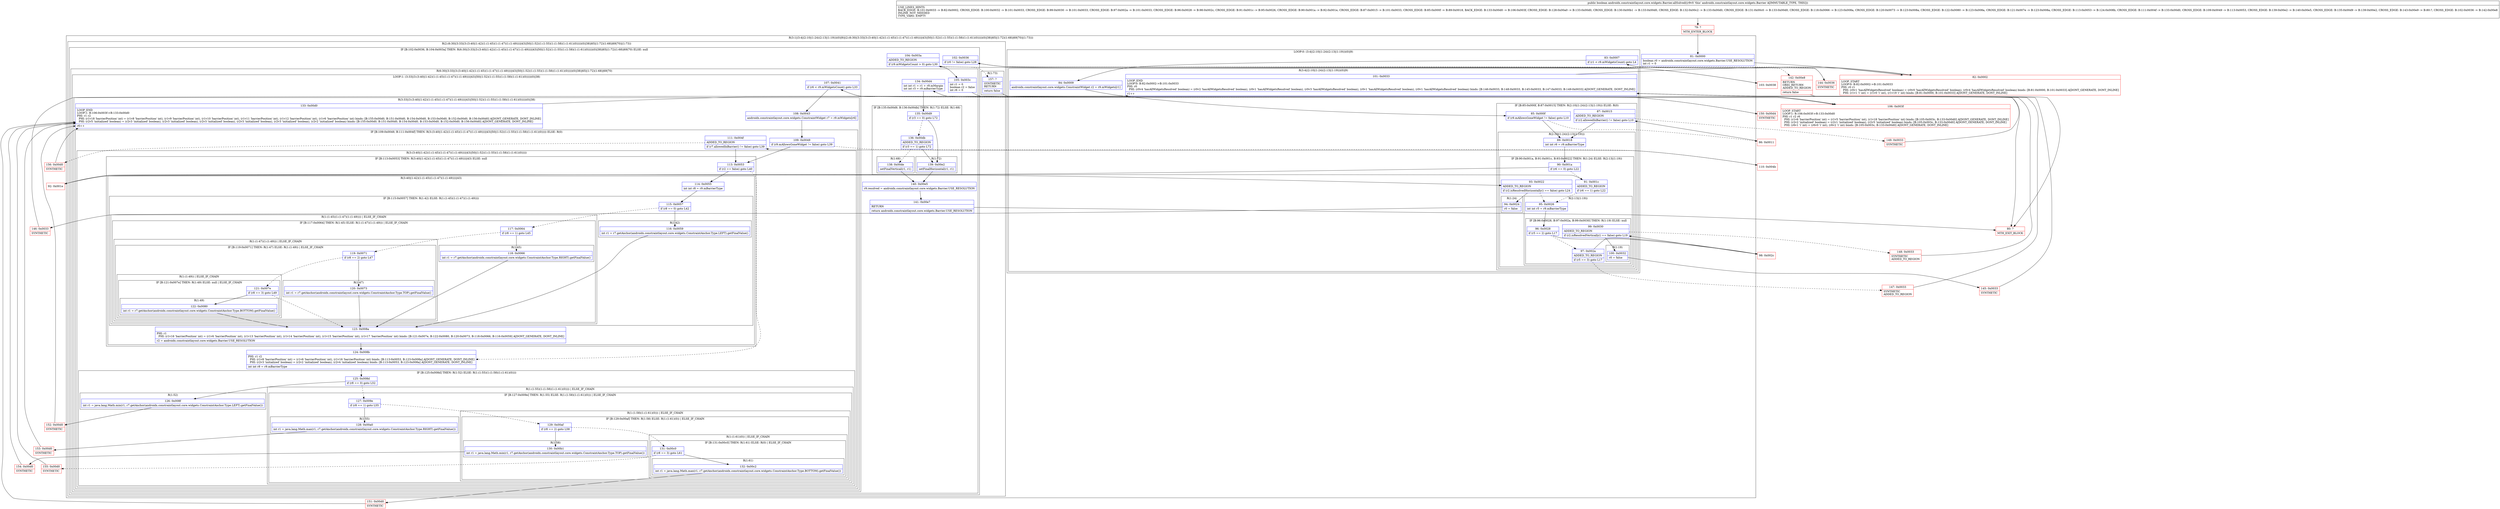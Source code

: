 digraph "CFG forandroidx.constraintlayout.core.widgets.Barrier.allSolved()Z" {
subgraph cluster_Region_692805071 {
label = "R(3:1|(3:4|(2:10|(1:24)(2:13|(1:19)))(0)|9)|(2:(6:30|(3:33|(3:(3:40|(1:42)(1:(1:45)(1:(1:47)(1:(1:49))))|43)|50|(1:52)(1:(1:55)(1:(1:58)(1:(1:61)(0)))))(0)|38)|65|(1:72)(1:68)|69|70)|(1:73)))";
node [shape=record,color=blue];
Node_81 [shape=record,label="{81\:\ 0x0000|boolean r0 = androidx.constraintlayout.core.widgets.Barrier.USE_RESOLUTION\lint r1 = 0\l}"];
subgraph cluster_LoopRegion_1928844685 {
label = "LOOP:0: (3:4|(2:10|(1:24)(2:13|(1:19)))(0)|9)";
node [shape=record,color=blue];
Node_83 [shape=record,label="{83\:\ 0x0007|if (r1 \< r9.mWidgetsCount) goto L4\l}"];
subgraph cluster_Region_1093879705 {
label = "R(3:4|(2:10|(1:24)(2:13|(1:19)))(0)|9)";
node [shape=record,color=blue];
Node_84 [shape=record,label="{84\:\ 0x0009|androidx.constraintlayout.core.widgets.ConstraintWidget r2 = r9.mWidgets[r1]\l}"];
subgraph cluster_IfRegion_1095900755 {
label = "IF [B:85:0x000f, B:87:0x0015] THEN: R(2:10|(1:24)(2:13|(1:19))) ELSE: R(0)";
node [shape=record,color=blue];
Node_85 [shape=record,label="{85\:\ 0x000f|if (r9.mAllowsGoneWidget != false) goto L10\l}"];
Node_87 [shape=record,label="{87\:\ 0x0015|ADDED_TO_REGION\l|if (r2.allowedInBarrier() != false) goto L10\l}"];
subgraph cluster_Region_974184162 {
label = "R(2:10|(1:24)(2:13|(1:19)))";
node [shape=record,color=blue];
Node_89 [shape=record,label="{89\:\ 0x0018|int int r6 = r9.mBarrierType\l}"];
subgraph cluster_IfRegion_63681788 {
label = "IF [B:90:0x001a, B:91:0x001c, B:93:0x0022] THEN: R(1:24) ELSE: R(2:13|(1:19))";
node [shape=record,color=blue];
Node_90 [shape=record,label="{90\:\ 0x001a|if (r6 == 0) goto L22\l}"];
Node_91 [shape=record,label="{91\:\ 0x001c|ADDED_TO_REGION\l|if (r6 == 1) goto L22\l}"];
Node_93 [shape=record,label="{93\:\ 0x0022|ADDED_TO_REGION\l|if (r2.isResolvedHorizontally() == false) goto L24\l}"];
subgraph cluster_Region_1148121905 {
label = "R(1:24)";
node [shape=record,color=blue];
Node_94 [shape=record,label="{94\:\ 0x0024|r0 = false\l}"];
}
subgraph cluster_Region_1801584501 {
label = "R(2:13|(1:19))";
node [shape=record,color=blue];
Node_95 [shape=record,label="{95\:\ 0x0026|int int r5 = r9.mBarrierType\l}"];
subgraph cluster_IfRegion_1637644653 {
label = "IF [B:96:0x0028, B:97:0x002a, B:99:0x0030] THEN: R(1:19) ELSE: null";
node [shape=record,color=blue];
Node_96 [shape=record,label="{96\:\ 0x0028|if (r5 == 2) goto L17\l}"];
Node_97 [shape=record,label="{97\:\ 0x002a|ADDED_TO_REGION\l|if (r5 == 3) goto L17\l}"];
Node_99 [shape=record,label="{99\:\ 0x0030|ADDED_TO_REGION\l|if (r2.isResolvedVertically() == false) goto L19\l}"];
subgraph cluster_Region_121410846 {
label = "R(1:19)";
node [shape=record,color=blue];
Node_100 [shape=record,label="{100\:\ 0x0032|r0 = false\l}"];
}
}
}
}
}
subgraph cluster_Region_1378224412 {
label = "R(0)";
node [shape=record,color=blue];
}
}
Node_101 [shape=record,label="{101\:\ 0x0033|LOOP_END\lLOOP:0: B:82:0x0002\-\>B:101:0x0033\lPHI: r0 \l  PHI: (r0v4 'hasAllWidgetsResolved' boolean) = (r0v2 'hasAllWidgetsResolved' boolean), (r0v1 'hasAllWidgetsResolved' boolean), (r0v3 'hasAllWidgetsResolved' boolean), (r0v1 'hasAllWidgetsResolved' boolean), (r0v1 'hasAllWidgetsResolved' boolean) binds: [B:146:0x0033, B:148:0x0033, B:145:0x0033, B:147:0x0033, B:149:0x0033] A[DONT_GENERATE, DONT_INLINE]\l|r1++\l}"];
}
}
subgraph cluster_Region_1175183290 {
label = "R(2:(6:30|(3:33|(3:(3:40|(1:42)(1:(1:45)(1:(1:47)(1:(1:49))))|43)|50|(1:52)(1:(1:55)(1:(1:58)(1:(1:61)(0)))))(0)|38)|65|(1:72)(1:68)|69|70)|(1:73))";
node [shape=record,color=blue];
subgraph cluster_IfRegion_18957635 {
label = "IF [B:102:0x0036, B:104:0x003a] THEN: R(6:30|(3:33|(3:(3:40|(1:42)(1:(1:45)(1:(1:47)(1:(1:49))))|43)|50|(1:52)(1:(1:55)(1:(1:58)(1:(1:61)(0)))))(0)|38)|65|(1:72)(1:68)|69|70) ELSE: null";
node [shape=record,color=blue];
Node_102 [shape=record,label="{102\:\ 0x0036|if (r0 != false) goto L28\l}"];
Node_104 [shape=record,label="{104\:\ 0x003a|ADDED_TO_REGION\l|if (r9.mWidgetsCount \> 0) goto L30\l}"];
subgraph cluster_Region_583315140 {
label = "R(6:30|(3:33|(3:(3:40|(1:42)(1:(1:45)(1:(1:47)(1:(1:49))))|43)|50|(1:52)(1:(1:55)(1:(1:58)(1:(1:61)(0)))))(0)|38)|65|(1:72)(1:68)|69|70)";
node [shape=record,color=blue];
Node_105 [shape=record,label="{105\:\ 0x003c|int r1 = 0\lboolean r2 = false\lint r6 = 0\l}"];
subgraph cluster_LoopRegion_1459860117 {
label = "LOOP:1: (3:33|(3:(3:40|(1:42)(1:(1:45)(1:(1:47)(1:(1:49))))|43)|50|(1:52)(1:(1:55)(1:(1:58)(1:(1:61)(0)))))(0)|38)";
node [shape=record,color=blue];
Node_107 [shape=record,label="{107\:\ 0x0041|if (r6 \< r9.mWidgetsCount) goto L33\l}"];
subgraph cluster_Region_2073659666 {
label = "R(3:33|(3:(3:40|(1:42)(1:(1:45)(1:(1:47)(1:(1:49))))|43)|50|(1:52)(1:(1:55)(1:(1:58)(1:(1:61)(0)))))(0)|38)";
node [shape=record,color=blue];
Node_108 [shape=record,label="{108\:\ 0x0043|androidx.constraintlayout.core.widgets.ConstraintWidget r7 = r9.mWidgets[r6]\l}"];
subgraph cluster_IfRegion_1806674654 {
label = "IF [B:109:0x0049, B:111:0x004f] THEN: R(3:(3:40|(1:42)(1:(1:45)(1:(1:47)(1:(1:49))))|43)|50|(1:52)(1:(1:55)(1:(1:58)(1:(1:61)(0))))) ELSE: R(0)";
node [shape=record,color=blue];
Node_109 [shape=record,label="{109\:\ 0x0049|if (r9.mAllowsGoneWidget != false) goto L39\l}"];
Node_111 [shape=record,label="{111\:\ 0x004f|ADDED_TO_REGION\l|if (r7.allowedInBarrier() != false) goto L39\l}"];
subgraph cluster_Region_771272686 {
label = "R(3:(3:40|(1:42)(1:(1:45)(1:(1:47)(1:(1:49))))|43)|50|(1:52)(1:(1:55)(1:(1:58)(1:(1:61)(0)))))";
node [shape=record,color=blue];
subgraph cluster_IfRegion_243543066 {
label = "IF [B:113:0x0053] THEN: R(3:40|(1:42)(1:(1:45)(1:(1:47)(1:(1:49))))|43) ELSE: null";
node [shape=record,color=blue];
Node_113 [shape=record,label="{113\:\ 0x0053|if (r2 == false) goto L40\l}"];
subgraph cluster_Region_819874646 {
label = "R(3:40|(1:42)(1:(1:45)(1:(1:47)(1:(1:49))))|43)";
node [shape=record,color=blue];
Node_114 [shape=record,label="{114\:\ 0x0055|int int r8 = r9.mBarrierType\l}"];
subgraph cluster_IfRegion_40006175 {
label = "IF [B:115:0x0057] THEN: R(1:42) ELSE: R(1:(1:45)(1:(1:47)(1:(1:49))))";
node [shape=record,color=blue];
Node_115 [shape=record,label="{115\:\ 0x0057|if (r8 == 0) goto L42\l}"];
subgraph cluster_Region_1678317552 {
label = "R(1:42)";
node [shape=record,color=blue];
Node_116 [shape=record,label="{116\:\ 0x0059|int r1 = r7.getAnchor(androidx.constraintlayout.core.widgets.ConstraintAnchor.Type.LEFT).getFinalValue()\l}"];
}
subgraph cluster_Region_406542887 {
label = "R(1:(1:45)(1:(1:47)(1:(1:49)))) | ELSE_IF_CHAIN\l";
node [shape=record,color=blue];
subgraph cluster_IfRegion_1116739964 {
label = "IF [B:117:0x0064] THEN: R(1:45) ELSE: R(1:(1:47)(1:(1:49))) | ELSE_IF_CHAIN\l";
node [shape=record,color=blue];
Node_117 [shape=record,label="{117\:\ 0x0064|if (r8 == 1) goto L45\l}"];
subgraph cluster_Region_1221734814 {
label = "R(1:45)";
node [shape=record,color=blue];
Node_118 [shape=record,label="{118\:\ 0x0066|int r1 = r7.getAnchor(androidx.constraintlayout.core.widgets.ConstraintAnchor.Type.RIGHT).getFinalValue()\l}"];
}
subgraph cluster_Region_2076040050 {
label = "R(1:(1:47)(1:(1:49))) | ELSE_IF_CHAIN\l";
node [shape=record,color=blue];
subgraph cluster_IfRegion_1777428608 {
label = "IF [B:119:0x0071] THEN: R(1:47) ELSE: R(1:(1:49)) | ELSE_IF_CHAIN\l";
node [shape=record,color=blue];
Node_119 [shape=record,label="{119\:\ 0x0071|if (r8 == 2) goto L47\l}"];
subgraph cluster_Region_1255052626 {
label = "R(1:47)";
node [shape=record,color=blue];
Node_120 [shape=record,label="{120\:\ 0x0073|int r1 = r7.getAnchor(androidx.constraintlayout.core.widgets.ConstraintAnchor.Type.TOP).getFinalValue()\l}"];
}
subgraph cluster_Region_431051760 {
label = "R(1:(1:49)) | ELSE_IF_CHAIN\l";
node [shape=record,color=blue];
subgraph cluster_IfRegion_1345420480 {
label = "IF [B:121:0x007e] THEN: R(1:49) ELSE: null | ELSE_IF_CHAIN\l";
node [shape=record,color=blue];
Node_121 [shape=record,label="{121\:\ 0x007e|if (r8 == 3) goto L49\l}"];
subgraph cluster_Region_924611572 {
label = "R(1:49)";
node [shape=record,color=blue];
Node_122 [shape=record,label="{122\:\ 0x0080|int r1 = r7.getAnchor(androidx.constraintlayout.core.widgets.ConstraintAnchor.Type.BOTTOM).getFinalValue()\l}"];
}
}
}
}
}
}
}
}
Node_123 [shape=record,label="{123\:\ 0x008a|PHI: r1 \l  PHI: (r1v16 'barrierPosition' int) = (r1v6 'barrierPosition' int), (r1v13 'barrierPosition' int), (r1v14 'barrierPosition' int), (r1v15 'barrierPosition' int), (r1v17 'barrierPosition' int) binds: [B:121:0x007e, B:122:0x0080, B:120:0x0073, B:118:0x0066, B:116:0x0059] A[DONT_GENERATE, DONT_INLINE]\l|r2 = androidx.constraintlayout.core.widgets.Barrier.USE_RESOLUTION\l}"];
}
}
Node_124 [shape=record,label="{124\:\ 0x008b|PHI: r1 r2 \l  PHI: (r1v8 'barrierPosition' int) = (r1v6 'barrierPosition' int), (r1v16 'barrierPosition' int) binds: [B:113:0x0053, B:123:0x008a] A[DONT_GENERATE, DONT_INLINE]\l  PHI: (r2v3 'initialized' boolean) = (r2v2 'initialized' boolean), (r2v4 'initialized' boolean) binds: [B:113:0x0053, B:123:0x008a] A[DONT_GENERATE, DONT_INLINE]\l|int int r8 = r9.mBarrierType\l}"];
subgraph cluster_IfRegion_485322814 {
label = "IF [B:125:0x008d] THEN: R(1:52) ELSE: R(1:(1:55)(1:(1:58)(1:(1:61)(0))))";
node [shape=record,color=blue];
Node_125 [shape=record,label="{125\:\ 0x008d|if (r8 == 0) goto L52\l}"];
subgraph cluster_Region_959625388 {
label = "R(1:52)";
node [shape=record,color=blue];
Node_126 [shape=record,label="{126\:\ 0x008f|int r1 = java.lang.Math.min(r1, r7.getAnchor(androidx.constraintlayout.core.widgets.ConstraintAnchor.Type.LEFT).getFinalValue())\l}"];
}
subgraph cluster_Region_31435123 {
label = "R(1:(1:55)(1:(1:58)(1:(1:61)(0)))) | ELSE_IF_CHAIN\l";
node [shape=record,color=blue];
subgraph cluster_IfRegion_200898918 {
label = "IF [B:127:0x009e] THEN: R(1:55) ELSE: R(1:(1:58)(1:(1:61)(0))) | ELSE_IF_CHAIN\l";
node [shape=record,color=blue];
Node_127 [shape=record,label="{127\:\ 0x009e|if (r8 == 1) goto L55\l}"];
subgraph cluster_Region_1040679718 {
label = "R(1:55)";
node [shape=record,color=blue];
Node_128 [shape=record,label="{128\:\ 0x00a0|int r1 = java.lang.Math.max(r1, r7.getAnchor(androidx.constraintlayout.core.widgets.ConstraintAnchor.Type.RIGHT).getFinalValue())\l}"];
}
subgraph cluster_Region_1140273421 {
label = "R(1:(1:58)(1:(1:61)(0))) | ELSE_IF_CHAIN\l";
node [shape=record,color=blue];
subgraph cluster_IfRegion_496425885 {
label = "IF [B:129:0x00af] THEN: R(1:58) ELSE: R(1:(1:61)(0)) | ELSE_IF_CHAIN\l";
node [shape=record,color=blue];
Node_129 [shape=record,label="{129\:\ 0x00af|if (r8 == 2) goto L58\l}"];
subgraph cluster_Region_1699942298 {
label = "R(1:58)";
node [shape=record,color=blue];
Node_130 [shape=record,label="{130\:\ 0x00b1|int r1 = java.lang.Math.min(r1, r7.getAnchor(androidx.constraintlayout.core.widgets.ConstraintAnchor.Type.TOP).getFinalValue())\l}"];
}
subgraph cluster_Region_1443107914 {
label = "R(1:(1:61)(0)) | ELSE_IF_CHAIN\l";
node [shape=record,color=blue];
subgraph cluster_IfRegion_1979289630 {
label = "IF [B:131:0x00c0] THEN: R(1:61) ELSE: R(0) | ELSE_IF_CHAIN\l";
node [shape=record,color=blue];
Node_131 [shape=record,label="{131\:\ 0x00c0|if (r8 == 3) goto L61\l}"];
subgraph cluster_Region_692382850 {
label = "R(1:61)";
node [shape=record,color=blue];
Node_132 [shape=record,label="{132\:\ 0x00c2|int r1 = java.lang.Math.max(r1, r7.getAnchor(androidx.constraintlayout.core.widgets.ConstraintAnchor.Type.BOTTOM).getFinalValue())\l}"];
}
subgraph cluster_Region_1169814441 {
label = "R(0)";
node [shape=record,color=blue];
}
}
}
}
}
}
}
}
}
subgraph cluster_Region_961633884 {
label = "R(0)";
node [shape=record,color=blue];
}
}
Node_133 [shape=record,label="{133\:\ 0x00d0|LOOP_END\lLOOP:1: B:106:0x003f\-\>B:133:0x00d0\lPHI: r1 r2 \l  PHI: (r1v18 'barrierPosition' int) = (r1v8 'barrierPosition' int), (r1v9 'barrierPosition' int), (r1v10 'barrierPosition' int), (r1v11 'barrierPosition' int), (r1v12 'barrierPosition' int), (r1v6 'barrierPosition' int) binds: [B:155:0x00d0, B:151:0x00d0, B:154:0x00d0, B:153:0x00d0, B:152:0x00d0, B:156:0x00d0] A[DONT_GENERATE, DONT_INLINE]\l  PHI: (r2v5 'initialized' boolean) = (r2v3 'initialized' boolean), (r2v3 'initialized' boolean), (r2v3 'initialized' boolean), (r2v3 'initialized' boolean), (r2v3 'initialized' boolean), (r2v2 'initialized' boolean) binds: [B:155:0x00d0, B:151:0x00d0, B:154:0x00d0, B:153:0x00d0, B:152:0x00d0, B:156:0x00d0] A[DONT_GENERATE, DONT_INLINE]\l|r6++\l}"];
}
}
Node_134 [shape=record,label="{134\:\ 0x00d4|int int r1 = r1 + r9.mMargin\lint int r3 = r9.mBarrierType\l}"];
subgraph cluster_IfRegion_1548319068 {
label = "IF [B:135:0x00d9, B:136:0x00db] THEN: R(1:72) ELSE: R(1:68)";
node [shape=record,color=blue];
Node_135 [shape=record,label="{135\:\ 0x00d9|if (r3 == 0) goto L72\l}"];
Node_136 [shape=record,label="{136\:\ 0x00db|ADDED_TO_REGION\l|if (r3 == 1) goto L72\l}"];
subgraph cluster_Region_970975692 {
label = "R(1:72)";
node [shape=record,color=blue];
Node_139 [shape=record,label="{139\:\ 0x00e2|setFinalHorizontal(r1, r1)\l}"];
}
subgraph cluster_Region_370472465 {
label = "R(1:68)";
node [shape=record,color=blue];
Node_138 [shape=record,label="{138\:\ 0x00de|setFinalVertical(r1, r1)\l}"];
}
}
Node_140 [shape=record,label="{140\:\ 0x00e5|r9.resolved = androidx.constraintlayout.core.widgets.Barrier.USE_RESOLUTION\l}"];
Node_141 [shape=record,label="{141\:\ 0x00e7|RETURN\l|return androidx.constraintlayout.core.widgets.Barrier.USE_RESOLUTION\l}"];
}
}
subgraph cluster_Region_1137999650 {
label = "R(1:73)";
node [shape=record,color=blue];
Node_157 [shape=record,label="{157\:\ ?|SYNTHETIC\lRETURN\l|return false\l}"];
}
}
}
Node_79 [shape=record,color=red,label="{79\:\ ?|MTH_ENTER_BLOCK\l}"];
Node_82 [shape=record,color=red,label="{82\:\ 0x0002|LOOP_START\lLOOP:0: B:82:0x0002\-\>B:101:0x0033\lPHI: r0 r1 \l  PHI: (r0v1 'hasAllWidgetsResolved' boolean) = (r0v0 'hasAllWidgetsResolved' boolean), (r0v4 'hasAllWidgetsResolved' boolean) binds: [B:81:0x0000, B:101:0x0033] A[DONT_GENERATE, DONT_INLINE]\l  PHI: (r1v1 'i' int) = (r1v0 'i' int), (r1v19 'i' int) binds: [B:81:0x0000, B:101:0x0033] A[DONT_GENERATE, DONT_INLINE]\l}"];
Node_86 [shape=record,color=red,label="{86\:\ 0x0011}"];
Node_149 [shape=record,color=red,label="{149\:\ 0x0033|SYNTHETIC\l}"];
Node_147 [shape=record,color=red,label="{147\:\ 0x0033|SYNTHETIC\lADDED_TO_REGION\l}"];
Node_98 [shape=record,color=red,label="{98\:\ 0x002c}"];
Node_145 [shape=record,color=red,label="{145\:\ 0x0033|SYNTHETIC\l}"];
Node_148 [shape=record,color=red,label="{148\:\ 0x0033|SYNTHETIC\lADDED_TO_REGION\l}"];
Node_92 [shape=record,color=red,label="{92\:\ 0x001e}"];
Node_146 [shape=record,color=red,label="{146\:\ 0x0033|SYNTHETIC\l}"];
Node_144 [shape=record,color=red,label="{144\:\ 0x0036|SYNTHETIC\l}"];
Node_103 [shape=record,color=red,label="{103\:\ 0x0038}"];
Node_106 [shape=record,color=red,label="{106\:\ 0x003f|LOOP_START\lLOOP:1: B:106:0x003f\-\>B:133:0x00d0\lPHI: r1 r2 r6 \l  PHI: (r1v6 'barrierPosition' int) = (r1v5 'barrierPosition' int), (r1v18 'barrierPosition' int) binds: [B:105:0x003c, B:133:0x00d0] A[DONT_GENERATE, DONT_INLINE]\l  PHI: (r2v2 'initialized' boolean) = (r2v1 'initialized' boolean), (r2v5 'initialized' boolean) binds: [B:105:0x003c, B:133:0x00d0] A[DONT_GENERATE, DONT_INLINE]\l  PHI: (r6v1 'i' int) = (r6v0 'i' int), (r6v2 'i' int) binds: [B:105:0x003c, B:133:0x00d0] A[DONT_GENERATE, DONT_INLINE]\l}"];
Node_110 [shape=record,color=red,label="{110\:\ 0x004b}"];
Node_156 [shape=record,color=red,label="{156\:\ 0x00d0|SYNTHETIC\l}"];
Node_152 [shape=record,color=red,label="{152\:\ 0x00d0|SYNTHETIC\l}"];
Node_153 [shape=record,color=red,label="{153\:\ 0x00d0|SYNTHETIC\l}"];
Node_154 [shape=record,color=red,label="{154\:\ 0x00d0|SYNTHETIC\l}"];
Node_151 [shape=record,color=red,label="{151\:\ 0x00d0|SYNTHETIC\l}"];
Node_155 [shape=record,color=red,label="{155\:\ 0x00d0|SYNTHETIC\l}"];
Node_150 [shape=record,color=red,label="{150\:\ 0x00d4|SYNTHETIC\l}"];
Node_80 [shape=record,color=red,label="{80\:\ ?|MTH_EXIT_BLOCK\l}"];
Node_142 [shape=record,color=red,label="{142\:\ 0x00e8|RETURN\lORIG_RETURN\lADDED_TO_REGION\l|return false\l}"];
MethodNode[shape=record,label="{public boolean androidx.constraintlayout.core.widgets.Barrier.allSolved((r9v0 'this' androidx.constraintlayout.core.widgets.Barrier A[IMMUTABLE_TYPE, THIS]))  | USE_LINES_HINTS\lBACK_EDGE: B:101:0x0033 \-\> B:82:0x0002, CROSS_EDGE: B:100:0x0032 \-\> B:101:0x0033, CROSS_EDGE: B:99:0x0030 \-\> B:101:0x0033, CROSS_EDGE: B:97:0x002a \-\> B:101:0x0033, CROSS_EDGE: B:96:0x0028 \-\> B:98:0x002c, CROSS_EDGE: B:91:0x001c \-\> B:95:0x0026, CROSS_EDGE: B:90:0x001a \-\> B:92:0x001e, CROSS_EDGE: B:87:0x0015 \-\> B:101:0x0033, CROSS_EDGE: B:85:0x000f \-\> B:89:0x0018, BACK_EDGE: B:133:0x00d0 \-\> B:106:0x003f, CROSS_EDGE: B:128:0x00a0 \-\> B:133:0x00d0, CROSS_EDGE: B:130:0x00b1 \-\> B:133:0x00d0, CROSS_EDGE: B:132:0x00c2 \-\> B:133:0x00d0, CROSS_EDGE: B:131:0x00c0 \-\> B:133:0x00d0, CROSS_EDGE: B:118:0x0066 \-\> B:123:0x008a, CROSS_EDGE: B:120:0x0073 \-\> B:123:0x008a, CROSS_EDGE: B:122:0x0080 \-\> B:123:0x008a, CROSS_EDGE: B:121:0x007e \-\> B:123:0x008a, CROSS_EDGE: B:113:0x0053 \-\> B:124:0x008b, CROSS_EDGE: B:111:0x004f \-\> B:133:0x00d0, CROSS_EDGE: B:109:0x0049 \-\> B:113:0x0053, CROSS_EDGE: B:139:0x00e2 \-\> B:140:0x00e5, CROSS_EDGE: B:135:0x00d9 \-\> B:139:0x00e2, CROSS_EDGE: B:143:0x00e9 \-\> B:80:?, CROSS_EDGE: B:102:0x0036 \-\> B:142:0x00e8\lINLINE_NOT_NEEDED\lTYPE_VARS: EMPTY\l}"];
MethodNode -> Node_79;Node_81 -> Node_82;
Node_83 -> Node_84;
Node_83 -> Node_144[style=dashed];
Node_84 -> Node_85;
Node_85 -> Node_86[style=dashed];
Node_85 -> Node_89;
Node_87 -> Node_89;
Node_87 -> Node_149[style=dashed];
Node_89 -> Node_90;
Node_90 -> Node_91[style=dashed];
Node_90 -> Node_92;
Node_91 -> Node_92;
Node_91 -> Node_95[style=dashed];
Node_93 -> Node_94;
Node_93 -> Node_95[style=dashed];
Node_94 -> Node_146;
Node_95 -> Node_96;
Node_96 -> Node_97[style=dashed];
Node_96 -> Node_98;
Node_97 -> Node_98;
Node_97 -> Node_147[style=dashed];
Node_99 -> Node_100;
Node_99 -> Node_148[style=dashed];
Node_100 -> Node_145;
Node_101 -> Node_82;
Node_102 -> Node_103;
Node_102 -> Node_142[style=dashed];
Node_104 -> Node_105;
Node_104 -> Node_157[style=dashed];
Node_105 -> Node_106;
Node_107 -> Node_108;
Node_107 -> Node_150[style=dashed];
Node_108 -> Node_109;
Node_109 -> Node_110[style=dashed];
Node_109 -> Node_113;
Node_111 -> Node_113;
Node_111 -> Node_156[style=dashed];
Node_113 -> Node_114;
Node_113 -> Node_124[style=dashed];
Node_114 -> Node_115;
Node_115 -> Node_116;
Node_115 -> Node_117[style=dashed];
Node_116 -> Node_123;
Node_117 -> Node_118;
Node_117 -> Node_119[style=dashed];
Node_118 -> Node_123;
Node_119 -> Node_120;
Node_119 -> Node_121[style=dashed];
Node_120 -> Node_123;
Node_121 -> Node_122;
Node_121 -> Node_123[style=dashed];
Node_122 -> Node_123;
Node_123 -> Node_124;
Node_124 -> Node_125;
Node_125 -> Node_126;
Node_125 -> Node_127[style=dashed];
Node_126 -> Node_152;
Node_127 -> Node_128;
Node_127 -> Node_129[style=dashed];
Node_128 -> Node_153;
Node_129 -> Node_130;
Node_129 -> Node_131[style=dashed];
Node_130 -> Node_154;
Node_131 -> Node_132;
Node_131 -> Node_155[style=dashed];
Node_132 -> Node_151;
Node_133 -> Node_106;
Node_134 -> Node_135;
Node_135 -> Node_136[style=dashed];
Node_135 -> Node_139;
Node_136 -> Node_138[style=dashed];
Node_136 -> Node_139;
Node_139 -> Node_140;
Node_138 -> Node_140;
Node_140 -> Node_141;
Node_141 -> Node_80;
Node_157 -> Node_80;
Node_79 -> Node_81;
Node_82 -> Node_83;
Node_86 -> Node_87;
Node_149 -> Node_101;
Node_147 -> Node_101;
Node_98 -> Node_99;
Node_145 -> Node_101;
Node_148 -> Node_101;
Node_92 -> Node_93;
Node_146 -> Node_101;
Node_144 -> Node_102;
Node_103 -> Node_104;
Node_106 -> Node_107;
Node_110 -> Node_111;
Node_156 -> Node_133;
Node_152 -> Node_133;
Node_153 -> Node_133;
Node_154 -> Node_133;
Node_151 -> Node_133;
Node_155 -> Node_133;
Node_150 -> Node_134;
Node_142 -> Node_80;
}

